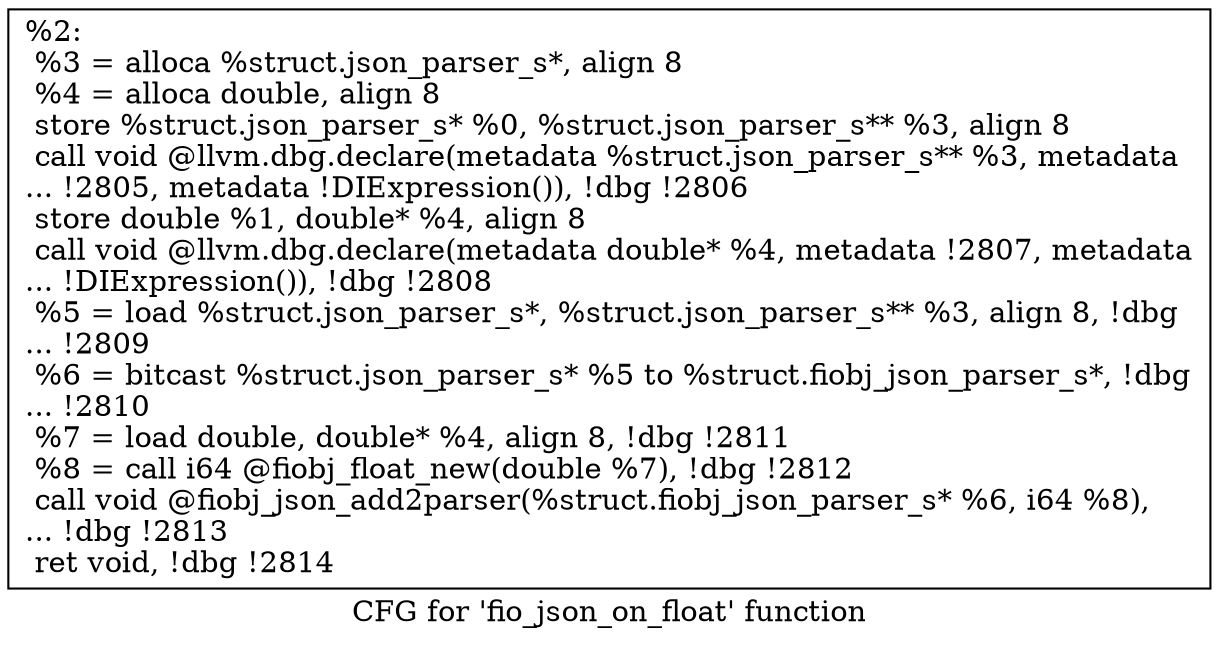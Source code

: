 digraph "CFG for 'fio_json_on_float' function" {
	label="CFG for 'fio_json_on_float' function";

	Node0x556851ec24b0 [shape=record,label="{%2:\l  %3 = alloca %struct.json_parser_s*, align 8\l  %4 = alloca double, align 8\l  store %struct.json_parser_s* %0, %struct.json_parser_s** %3, align 8\l  call void @llvm.dbg.declare(metadata %struct.json_parser_s** %3, metadata\l... !2805, metadata !DIExpression()), !dbg !2806\l  store double %1, double* %4, align 8\l  call void @llvm.dbg.declare(metadata double* %4, metadata !2807, metadata\l... !DIExpression()), !dbg !2808\l  %5 = load %struct.json_parser_s*, %struct.json_parser_s** %3, align 8, !dbg\l... !2809\l  %6 = bitcast %struct.json_parser_s* %5 to %struct.fiobj_json_parser_s*, !dbg\l... !2810\l  %7 = load double, double* %4, align 8, !dbg !2811\l  %8 = call i64 @fiobj_float_new(double %7), !dbg !2812\l  call void @fiobj_json_add2parser(%struct.fiobj_json_parser_s* %6, i64 %8),\l... !dbg !2813\l  ret void, !dbg !2814\l}"];
}
